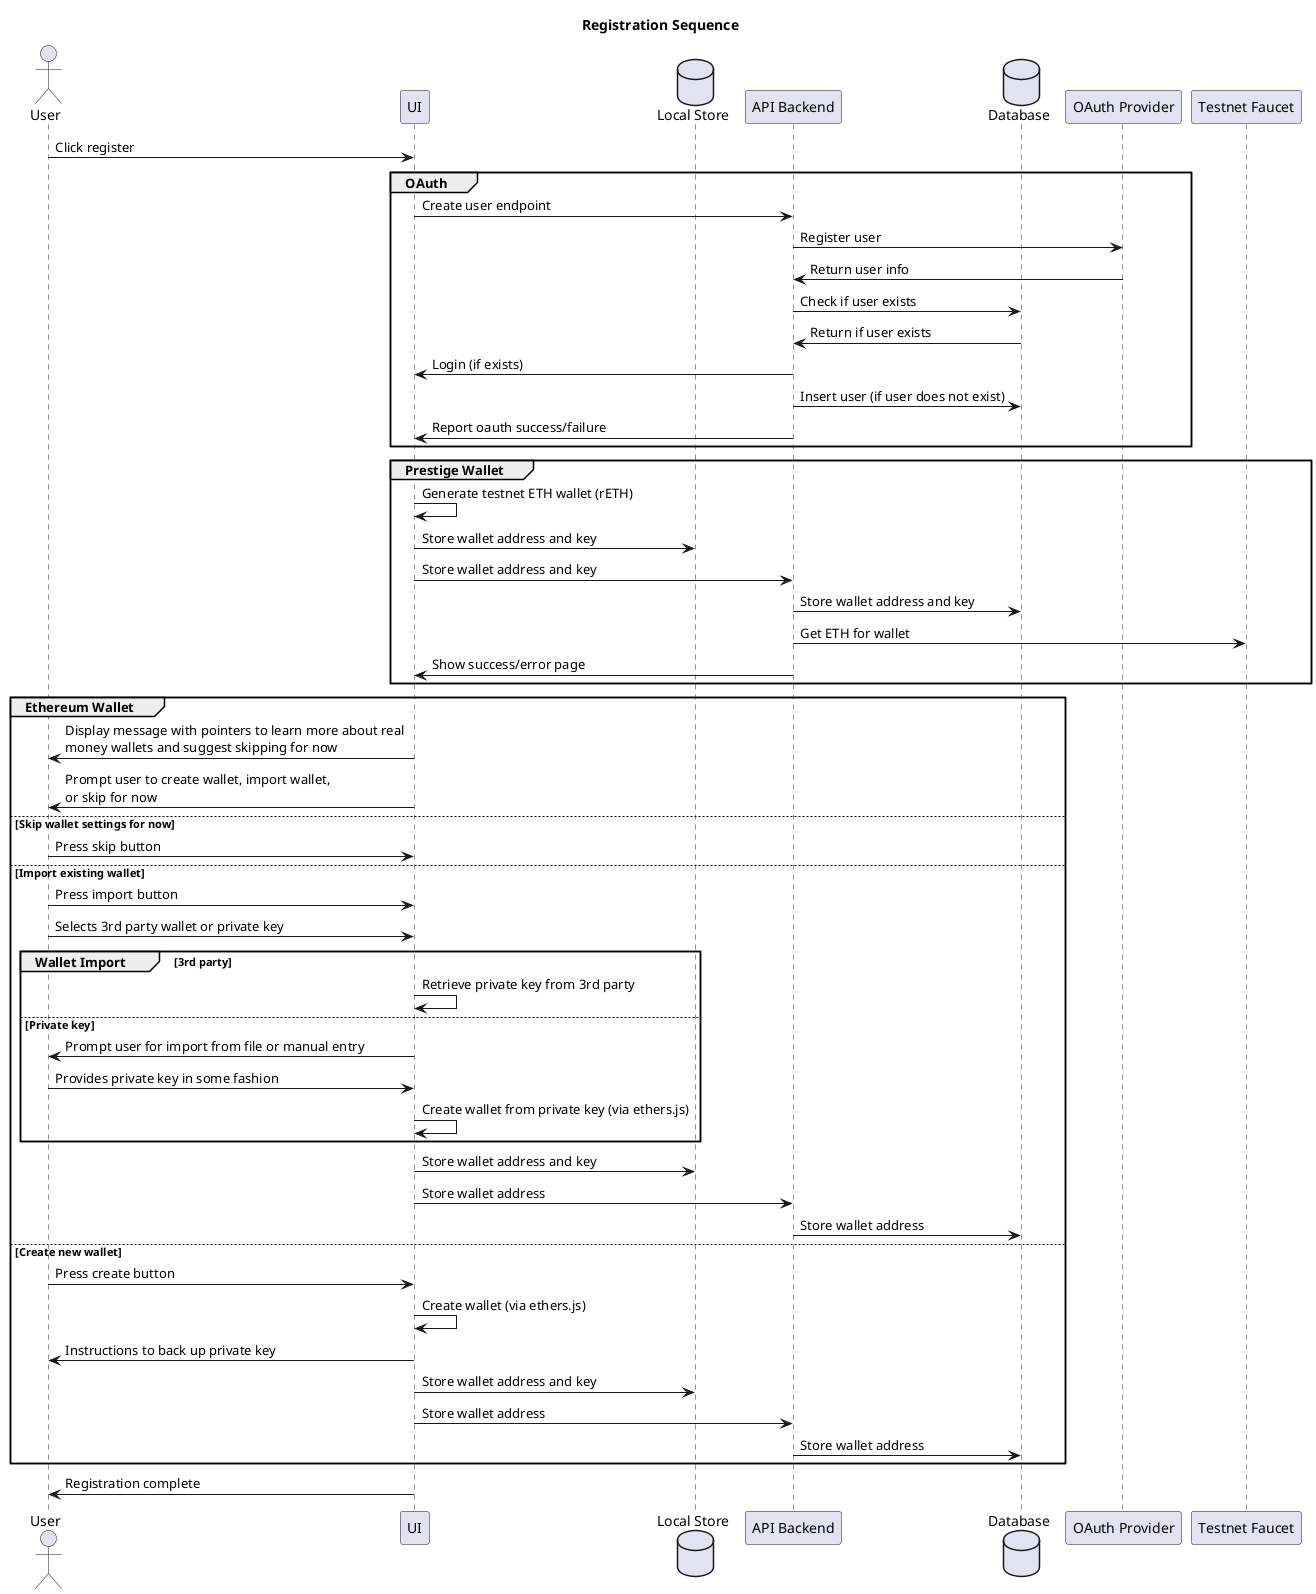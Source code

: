 @startuml Registration Sequence

title Registration Sequence

actor User as user
participant UI as ui
database "Local Store" as localstore
participant "API Backend" as api
database Database as db
participant "OAuth Provider" as oauth
participant "Testnet Faucet" as faucet

user -> ui : Click register 

group OAuth
    ui -> api : Create user endpoint
    api -> oauth : Register user
    oauth -> api : Return user info
    api -> db: Check if user exists
    db -> api: Return if user exists
    api -> ui: Login (if exists)
    api -> db : Insert user (if user does not exist)
    api -> ui : Report oauth success/failure
end

group Prestige Wallet
    ui -> ui : Generate testnet ETH wallet (rETH)
    ui -> localstore : Store wallet address and key
    ui -> api : Store wallet address and key
    api -> db : Store wallet address and key
    api -> faucet : Get ETH for wallet
    api -> ui : Show success/error page
end

group Ethereum Wallet
    ui -> user : Display message with pointers to learn more about real \nmoney wallets and suggest skipping for now
    ui -> user : Prompt user to create wallet, import wallet, \nor skip for now
else Skip wallet settings for now
    user -> ui : Press skip button
else Import existing wallet
    user -> ui : Press import button
    user -> ui : Selects 3rd party wallet or private key

    group Wallet Import [3rd party]
        ui -> ui : Retrieve private key from 3rd party
    else Private key
        ui -> user : Prompt user for import from file or manual entry 
        user -> ui : Provides private key in some fashion
        ui -> ui : Create wallet from private key (via ethers.js)
    end

    ui -> localstore : Store wallet address and key

    ui -> api : Store wallet address 
    api -> db : Store wallet address 
else Create new wallet
    user -> ui : Press create button
    ui -> ui : Create wallet (via ethers.js)
    ui -> user : Instructions to back up private key
    ui -> localstore : Store wallet address and key
    ui -> api : Store wallet address 
    api -> db : Store wallet address 
end

ui -> user : Registration complete

@enduml